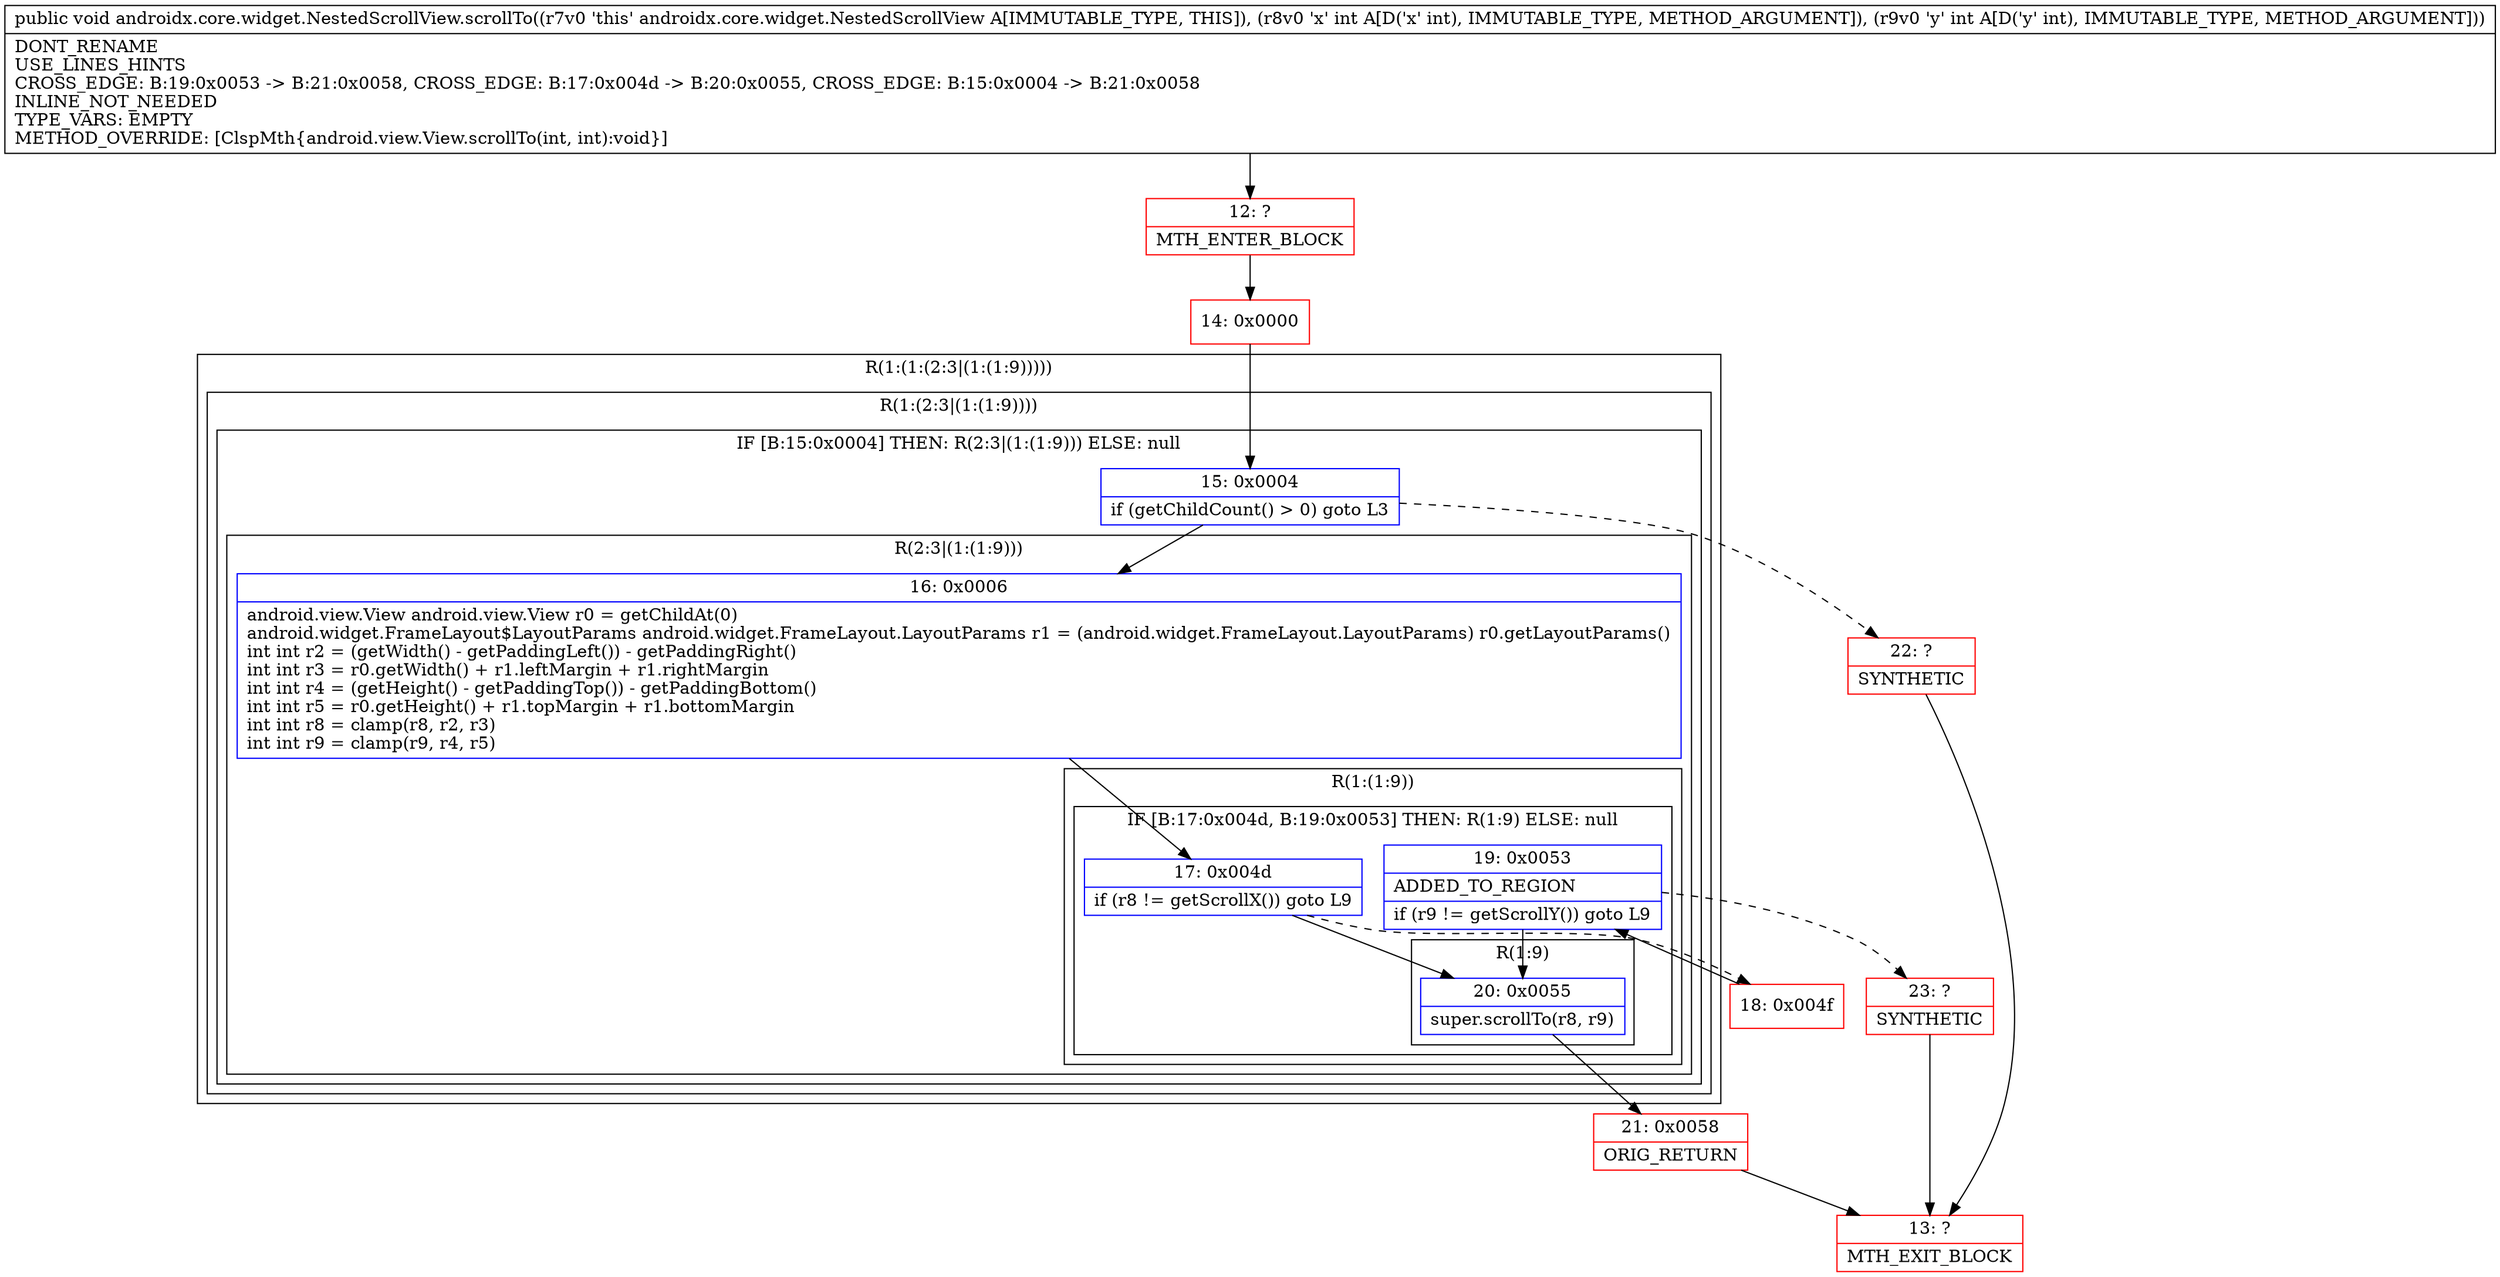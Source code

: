 digraph "CFG forandroidx.core.widget.NestedScrollView.scrollTo(II)V" {
subgraph cluster_Region_319445562 {
label = "R(1:(1:(2:3|(1:(1:9)))))";
node [shape=record,color=blue];
subgraph cluster_Region_1196629962 {
label = "R(1:(2:3|(1:(1:9))))";
node [shape=record,color=blue];
subgraph cluster_IfRegion_680438870 {
label = "IF [B:15:0x0004] THEN: R(2:3|(1:(1:9))) ELSE: null";
node [shape=record,color=blue];
Node_15 [shape=record,label="{15\:\ 0x0004|if (getChildCount() \> 0) goto L3\l}"];
subgraph cluster_Region_940992536 {
label = "R(2:3|(1:(1:9)))";
node [shape=record,color=blue];
Node_16 [shape=record,label="{16\:\ 0x0006|android.view.View android.view.View r0 = getChildAt(0)\landroid.widget.FrameLayout$LayoutParams android.widget.FrameLayout.LayoutParams r1 = (android.widget.FrameLayout.LayoutParams) r0.getLayoutParams()\lint int r2 = (getWidth() \- getPaddingLeft()) \- getPaddingRight()\lint int r3 = r0.getWidth() + r1.leftMargin + r1.rightMargin\lint int r4 = (getHeight() \- getPaddingTop()) \- getPaddingBottom()\lint int r5 = r0.getHeight() + r1.topMargin + r1.bottomMargin\lint int r8 = clamp(r8, r2, r3)\lint int r9 = clamp(r9, r4, r5)\l}"];
subgraph cluster_Region_1356820737 {
label = "R(1:(1:9))";
node [shape=record,color=blue];
subgraph cluster_IfRegion_1455767495 {
label = "IF [B:17:0x004d, B:19:0x0053] THEN: R(1:9) ELSE: null";
node [shape=record,color=blue];
Node_17 [shape=record,label="{17\:\ 0x004d|if (r8 != getScrollX()) goto L9\l}"];
Node_19 [shape=record,label="{19\:\ 0x0053|ADDED_TO_REGION\l|if (r9 != getScrollY()) goto L9\l}"];
subgraph cluster_Region_785287105 {
label = "R(1:9)";
node [shape=record,color=blue];
Node_20 [shape=record,label="{20\:\ 0x0055|super.scrollTo(r8, r9)\l}"];
}
}
}
}
}
}
}
Node_12 [shape=record,color=red,label="{12\:\ ?|MTH_ENTER_BLOCK\l}"];
Node_14 [shape=record,color=red,label="{14\:\ 0x0000}"];
Node_18 [shape=record,color=red,label="{18\:\ 0x004f}"];
Node_23 [shape=record,color=red,label="{23\:\ ?|SYNTHETIC\l}"];
Node_13 [shape=record,color=red,label="{13\:\ ?|MTH_EXIT_BLOCK\l}"];
Node_21 [shape=record,color=red,label="{21\:\ 0x0058|ORIG_RETURN\l}"];
Node_22 [shape=record,color=red,label="{22\:\ ?|SYNTHETIC\l}"];
MethodNode[shape=record,label="{public void androidx.core.widget.NestedScrollView.scrollTo((r7v0 'this' androidx.core.widget.NestedScrollView A[IMMUTABLE_TYPE, THIS]), (r8v0 'x' int A[D('x' int), IMMUTABLE_TYPE, METHOD_ARGUMENT]), (r9v0 'y' int A[D('y' int), IMMUTABLE_TYPE, METHOD_ARGUMENT]))  | DONT_RENAME\lUSE_LINES_HINTS\lCROSS_EDGE: B:19:0x0053 \-\> B:21:0x0058, CROSS_EDGE: B:17:0x004d \-\> B:20:0x0055, CROSS_EDGE: B:15:0x0004 \-\> B:21:0x0058\lINLINE_NOT_NEEDED\lTYPE_VARS: EMPTY\lMETHOD_OVERRIDE: [ClspMth\{android.view.View.scrollTo(int, int):void\}]\l}"];
MethodNode -> Node_12;Node_15 -> Node_16;
Node_15 -> Node_22[style=dashed];
Node_16 -> Node_17;
Node_17 -> Node_18[style=dashed];
Node_17 -> Node_20;
Node_19 -> Node_20;
Node_19 -> Node_23[style=dashed];
Node_20 -> Node_21;
Node_12 -> Node_14;
Node_14 -> Node_15;
Node_18 -> Node_19;
Node_23 -> Node_13;
Node_21 -> Node_13;
Node_22 -> Node_13;
}

